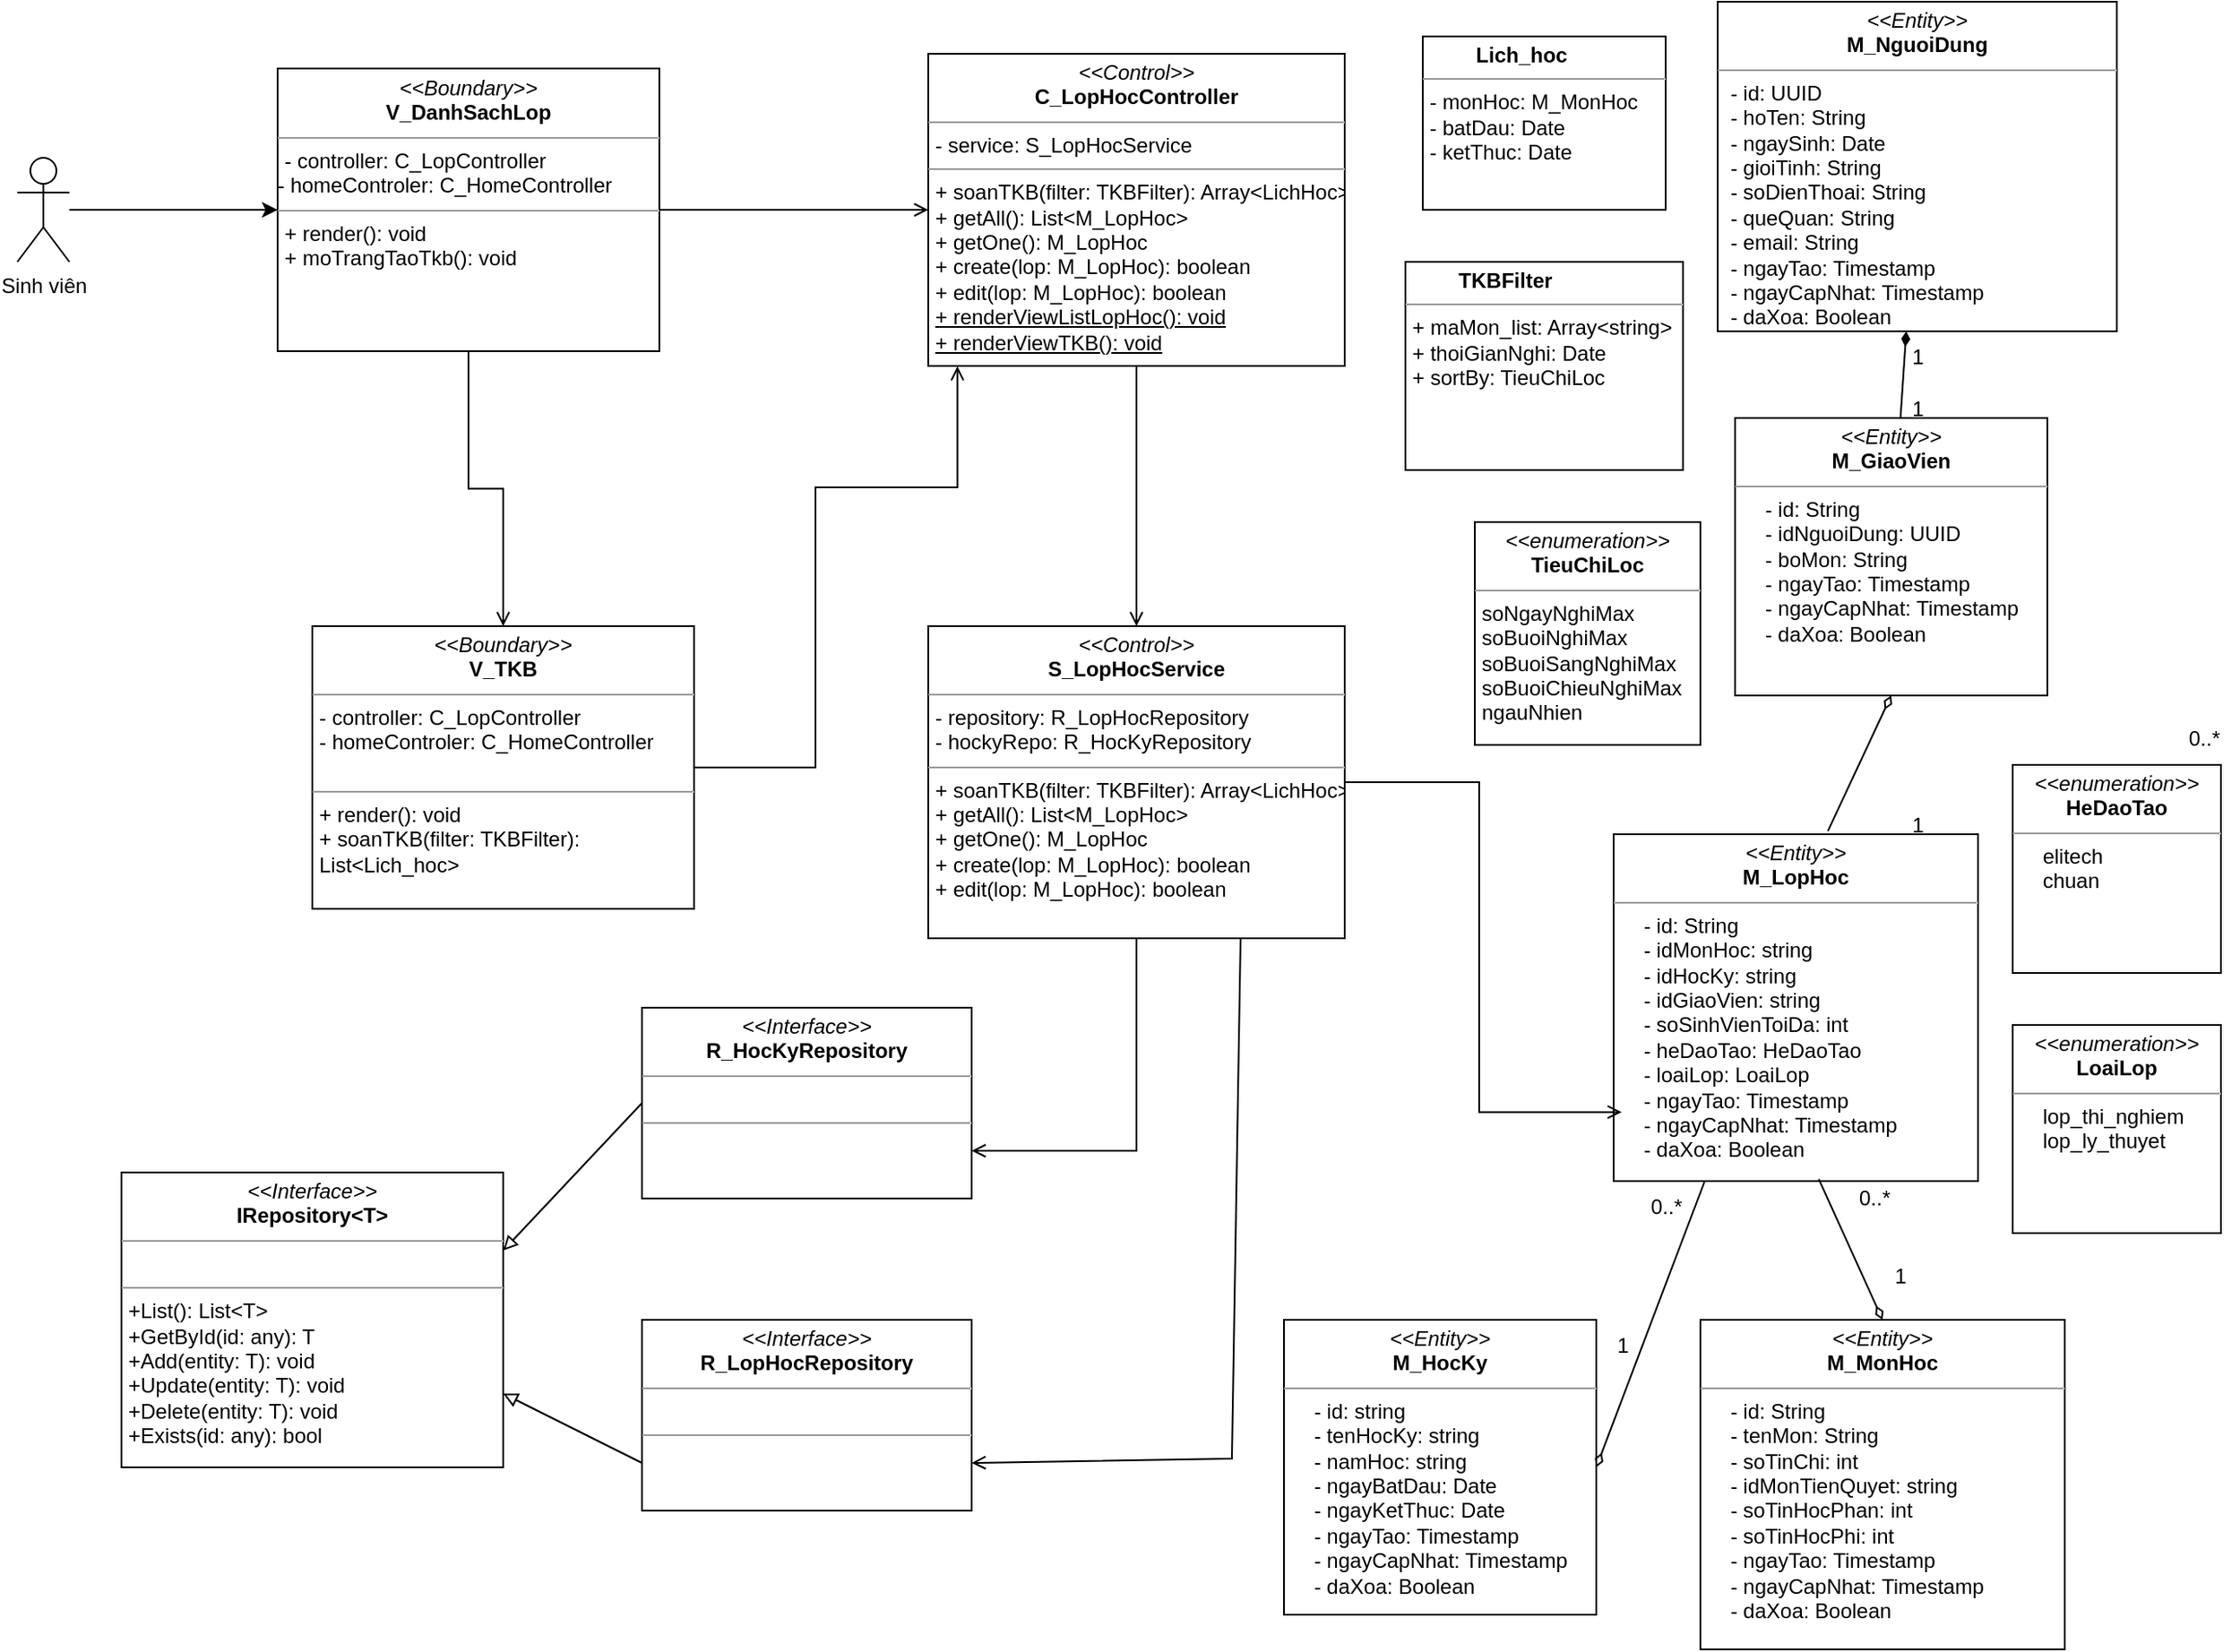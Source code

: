 <mxfile version="27.1.1">
  <diagram name="Page-1" id="c4acf3e9-155e-7222-9cf6-157b1a14988f">
    <mxGraphModel dx="1213" dy="620" grid="1" gridSize="10" guides="1" tooltips="1" connect="1" arrows="1" fold="1" page="1" pageScale="1" pageWidth="850" pageHeight="1100" background="none" math="0" shadow="0">
      <root>
        <mxCell id="0" />
        <mxCell id="1" parent="0" />
        <mxCell id="jC9X_8VFiOm_J3RooqEq-10" value="" style="edgeStyle=orthogonalEdgeStyle;rounded=0;orthogonalLoop=1;jettySize=auto;html=1;" parent="1" source="vxewiHkBcCFbYGl57C8Q-1" target="jC9X_8VFiOm_J3RooqEq-2" edge="1">
          <mxGeometry relative="1" as="geometry" />
        </mxCell>
        <mxCell id="vxewiHkBcCFbYGl57C8Q-1" value="Sinh viên" style="shape=umlActor;verticalLabelPosition=bottom;verticalAlign=top;html=1;outlineConnect=0;" parent="1" vertex="1">
          <mxGeometry x="620" y="130" width="30" height="60" as="geometry" />
        </mxCell>
        <mxCell id="vxewiHkBcCFbYGl57C8Q-9" value="&lt;p style=&quot;margin:0px;margin-top:4px;text-align:center;&quot;&gt;&lt;i&gt;&amp;lt;&amp;lt;Interface&amp;gt;&amp;gt;&lt;/i&gt;&lt;br&gt;&lt;b&gt;IRepository&amp;lt;T&amp;gt;&lt;/b&gt;&lt;/p&gt;&lt;hr size=&quot;1&quot;&gt;&lt;p style=&quot;margin:0px;margin-left:4px;&quot;&gt;&lt;br&gt;&lt;/p&gt;&lt;hr size=&quot;1&quot;&gt;&lt;p style=&quot;margin: 0px 0px 0px 4px;&quot;&gt;+List(): List&amp;lt;T&amp;gt;&amp;nbsp; &amp;nbsp; &amp;nbsp; &amp;nbsp; &amp;nbsp; &amp;nbsp; &amp;nbsp; &amp;nbsp;&lt;/p&gt;&lt;p style=&quot;margin: 0px 0px 0px 4px;&quot;&gt;+GetById(id: any): T&amp;nbsp; &amp;nbsp; &amp;nbsp; &amp;nbsp; &amp;nbsp; &amp;nbsp;&lt;/p&gt;&lt;p style=&quot;margin: 0px 0px 0px 4px;&quot;&gt;+Add(entity: T): void&amp;nbsp; &amp;nbsp; &amp;nbsp; &amp;nbsp; &amp;nbsp;&amp;nbsp;&lt;/p&gt;&lt;p style=&quot;margin: 0px 0px 0px 4px;&quot;&gt;+Update(entity: T): void&amp;nbsp; &amp;nbsp; &amp;nbsp; &amp;nbsp;&lt;/p&gt;&lt;p style=&quot;margin: 0px 0px 0px 4px;&quot;&gt;+Delete(entity: T): void&amp;nbsp; &amp;nbsp; &amp;nbsp; &amp;nbsp;&lt;/p&gt;&lt;p style=&quot;margin: 0px 0px 0px 4px;&quot;&gt;+Exists(id: any): bool&amp;nbsp;&lt;/p&gt;" style="verticalAlign=top;align=left;overflow=fill;fontSize=12;fontFamily=Helvetica;html=1;rounded=0;shadow=0;comic=0;labelBackgroundColor=none;strokeWidth=1" parent="1" vertex="1">
          <mxGeometry x="680" y="715" width="220" height="170" as="geometry" />
        </mxCell>
        <mxCell id="vxewiHkBcCFbYGl57C8Q-16" value="" style="endArrow=block;html=1;rounded=0;exitX=0;exitY=0.75;exitDx=0;exitDy=0;entryX=1;entryY=0.75;entryDx=0;entryDy=0;endFill=0;" parent="1" source="jC9X_8VFiOm_J3RooqEq-8" target="vxewiHkBcCFbYGl57C8Q-9" edge="1">
          <mxGeometry width="50" height="50" relative="1" as="geometry">
            <mxPoint x="1057.72" y="200.18" as="sourcePoint" />
            <mxPoint x="590" y="340" as="targetPoint" />
          </mxGeometry>
        </mxCell>
        <mxCell id="vxewiHkBcCFbYGl57C8Q-18" value="&lt;p style=&quot;margin:0px;margin-top:4px;text-align:center;&quot;&gt;&lt;i&gt;&amp;lt;&amp;lt;Entity&amp;gt;&amp;gt;&lt;/i&gt;&lt;br&gt;&lt;b&gt;M_LopHoc&lt;/b&gt;&lt;/p&gt;&lt;hr size=&quot;1&quot;&gt;&lt;p style=&quot;margin:0px;margin-left:4px;&quot;&gt;&amp;nbsp; &amp;nbsp; - id: String&lt;/p&gt;&lt;p style=&quot;margin:0px;margin-left:4px;&quot;&gt;&amp;nbsp; &amp;nbsp; - idMonHoc: string&lt;/p&gt;&lt;p style=&quot;margin:0px;margin-left:4px;&quot;&gt;&amp;nbsp; &amp;nbsp; - idHocKy: string&lt;/p&gt;&lt;p style=&quot;margin:0px;margin-left:4px;&quot;&gt;&amp;nbsp; &amp;nbsp; - idGiaoVien: string&lt;/p&gt;&lt;p style=&quot;margin:0px;margin-left:4px;&quot;&gt;&amp;nbsp; &amp;nbsp; - soSinhVienToiDa: int&lt;/p&gt;&lt;p style=&quot;margin:0px;margin-left:4px;&quot;&gt;&amp;nbsp; &amp;nbsp; - heDaoTao: HeDaoTao&lt;/p&gt;&lt;p style=&quot;margin:0px;margin-left:4px;&quot;&gt;&amp;nbsp; &amp;nbsp; - loaiLop: LoaiLop&lt;/p&gt;&lt;p style=&quot;margin:0px;margin-left:4px;&quot;&gt;&amp;nbsp; &amp;nbsp; - ngayTao: Timestamp&lt;/p&gt;&lt;p style=&quot;margin:0px;margin-left:4px;&quot;&gt;&amp;nbsp; &amp;nbsp; - ngayCapNhat: Timestamp&lt;/p&gt;&lt;p style=&quot;margin:0px;margin-left:4px;&quot;&gt;&amp;nbsp; &amp;nbsp; - daXoa: Boolean&lt;/p&gt;" style="verticalAlign=top;align=left;overflow=fill;fontSize=12;fontFamily=Helvetica;html=1;rounded=0;shadow=0;comic=0;labelBackgroundColor=none;strokeWidth=1" parent="1" vertex="1">
          <mxGeometry x="1540" y="520" width="210" height="200" as="geometry" />
        </mxCell>
        <mxCell id="vxewiHkBcCFbYGl57C8Q-20" value="&lt;p style=&quot;margin:0px;margin-top:4px;text-align:center;&quot;&gt;&lt;i&gt;&amp;lt;&amp;lt;Entity&amp;gt;&amp;gt;&lt;/i&gt;&lt;br&gt;&lt;b&gt;M_HocKy&lt;/b&gt;&lt;/p&gt;&lt;hr size=&quot;1&quot;&gt;&lt;p style=&quot;margin:0px;margin-left:4px;&quot;&gt;&amp;nbsp; &amp;nbsp; - id: string&lt;/p&gt;&lt;p style=&quot;margin:0px;margin-left:4px;&quot;&gt;&amp;nbsp; &amp;nbsp; - tenHocKy: string&lt;/p&gt;&lt;p style=&quot;margin:0px;margin-left:4px;&quot;&gt;&amp;nbsp; &amp;nbsp; - namHoc: string&lt;/p&gt;&lt;p style=&quot;margin:0px;margin-left:4px;&quot;&gt;&amp;nbsp; &amp;nbsp; - ngayBatDau: Date&lt;/p&gt;&lt;p style=&quot;margin:0px;margin-left:4px;&quot;&gt;&amp;nbsp; &amp;nbsp; - ngayKetThuc: Date&lt;/p&gt;&lt;p style=&quot;margin:0px;margin-left:4px;&quot;&gt;&amp;nbsp; &amp;nbsp; - ngayTao: Timestamp&lt;/p&gt;&lt;p style=&quot;margin:0px;margin-left:4px;&quot;&gt;&amp;nbsp; &amp;nbsp; - ngayCapNhat: Timestamp&lt;/p&gt;&lt;p style=&quot;margin:0px;margin-left:4px;&quot;&gt;&amp;nbsp; &amp;nbsp; - daXoa: Boolean&lt;/p&gt;" style="verticalAlign=top;align=left;overflow=fill;fontSize=12;fontFamily=Helvetica;html=1;rounded=0;shadow=0;comic=0;labelBackgroundColor=none;strokeWidth=1" parent="1" vertex="1">
          <mxGeometry x="1350" y="800" width="180" height="170" as="geometry" />
        </mxCell>
        <mxCell id="vxewiHkBcCFbYGl57C8Q-21" value="&lt;p style=&quot;margin:0px;margin-top:4px;text-align:center;&quot;&gt;&lt;i&gt;&amp;lt;&amp;lt;Entity&amp;gt;&amp;gt;&lt;/i&gt;&lt;br&gt;&lt;b&gt;M_GiaoVien&lt;/b&gt;&lt;/p&gt;&lt;hr size=&quot;1&quot;&gt;&lt;p style=&quot;margin:0px;margin-left:4px;&quot;&gt;&amp;nbsp; &amp;nbsp; - id: String&lt;/p&gt;&lt;p style=&quot;margin:0px;margin-left:4px;&quot;&gt;&amp;nbsp; &amp;nbsp; - idNguoiDung: UUID&lt;/p&gt;&lt;p style=&quot;margin:0px;margin-left:4px;&quot;&gt;&amp;nbsp; &amp;nbsp; - boMon: String&lt;/p&gt;&lt;p style=&quot;margin:0px;margin-left:4px;&quot;&gt;&amp;nbsp; &amp;nbsp; - ngayTao: Timestamp&lt;/p&gt;&lt;p style=&quot;margin:0px;margin-left:4px;&quot;&gt;&amp;nbsp; &amp;nbsp; - ngayCapNhat: Timestamp&lt;/p&gt;&lt;p style=&quot;margin:0px;margin-left:4px;&quot;&gt;&amp;nbsp; &amp;nbsp; - daXoa: Boolean&lt;/p&gt;" style="verticalAlign=top;align=left;overflow=fill;fontSize=12;fontFamily=Helvetica;html=1;rounded=0;shadow=0;comic=0;labelBackgroundColor=none;strokeWidth=1" parent="1" vertex="1">
          <mxGeometry x="1610" y="280" width="180" height="160" as="geometry" />
        </mxCell>
        <mxCell id="vxewiHkBcCFbYGl57C8Q-22" value="&lt;p style=&quot;margin:0px;margin-top:4px;text-align:center;&quot;&gt;&lt;i&gt;&amp;lt;&amp;lt;Entity&amp;gt;&amp;gt;&lt;/i&gt;&lt;br&gt;&lt;b&gt;M_NguoiDung&lt;/b&gt;&lt;/p&gt;&lt;hr size=&quot;1&quot;&gt;&lt;p style=&quot;margin:0px;margin-left:4px;&quot;&gt;&lt;span style=&quot;background-color: transparent;&quot;&gt;&amp;nbsp;- id: UUID&lt;/span&gt;&lt;/p&gt;&lt;p style=&quot;margin:0px;margin-left:4px;&quot;&gt;&amp;nbsp;- hoTen: String&lt;/p&gt;&lt;p style=&quot;margin:0px;margin-left:4px;&quot;&gt;&amp;nbsp;- ngaySinh: Date&lt;/p&gt;&lt;p style=&quot;margin:0px;margin-left:4px;&quot;&gt;&amp;nbsp;- gioiTinh: String&lt;/p&gt;&lt;p style=&quot;margin:0px;margin-left:4px;&quot;&gt;&amp;nbsp;- soDienThoai: String&lt;/p&gt;&lt;p style=&quot;margin:0px;margin-left:4px;&quot;&gt;&amp;nbsp;- queQuan: String&lt;/p&gt;&lt;p style=&quot;margin:0px;margin-left:4px;&quot;&gt;&amp;nbsp;- email: String&lt;/p&gt;&lt;p style=&quot;margin:0px;margin-left:4px;&quot;&gt;&amp;nbsp;- ngayTao: Timestamp&lt;/p&gt;&lt;p style=&quot;margin:0px;margin-left:4px;&quot;&gt;&amp;nbsp;- ngayCapNhat: Timestamp&lt;/p&gt;&lt;p style=&quot;margin:0px;margin-left:4px;&quot;&gt;&amp;nbsp;- daXoa: Boolean&lt;/p&gt;" style="verticalAlign=top;align=left;overflow=fill;fontSize=12;fontFamily=Helvetica;html=1;rounded=0;shadow=0;comic=0;labelBackgroundColor=none;strokeWidth=1" parent="1" vertex="1">
          <mxGeometry x="1600" y="40" width="230" height="190" as="geometry" />
        </mxCell>
        <mxCell id="vxewiHkBcCFbYGl57C8Q-28" value="" style="endArrow=diamondThin;html=1;rounded=0;entryX=0.5;entryY=1;entryDx=0;entryDy=0;endFill=0;exitX=0.588;exitY=-0.009;exitDx=0;exitDy=0;exitPerimeter=0;" parent="1" source="vxewiHkBcCFbYGl57C8Q-18" target="vxewiHkBcCFbYGl57C8Q-21" edge="1">
          <mxGeometry width="50" height="50" relative="1" as="geometry">
            <mxPoint x="1960" y="560" as="sourcePoint" />
            <mxPoint x="2090" y="540" as="targetPoint" />
          </mxGeometry>
        </mxCell>
        <mxCell id="vxewiHkBcCFbYGl57C8Q-32" value="" style="endArrow=diamondThin;html=1;rounded=0;endFill=1;" parent="1" source="vxewiHkBcCFbYGl57C8Q-21" target="vxewiHkBcCFbYGl57C8Q-22" edge="1">
          <mxGeometry width="50" height="50" relative="1" as="geometry">
            <mxPoint x="2069" y="537" as="sourcePoint" />
            <mxPoint x="1910" y="240" as="targetPoint" />
          </mxGeometry>
        </mxCell>
        <mxCell id="vxewiHkBcCFbYGl57C8Q-36" value="&lt;p style=&quot;margin:0px;margin-top:4px;text-align:center;&quot;&gt;&lt;i&gt;&amp;lt;&amp;lt;enumeration&amp;gt;&amp;gt;&lt;/i&gt;&lt;br&gt;&lt;b&gt;LoaiLop&lt;/b&gt;&lt;/p&gt;&lt;hr size=&quot;1&quot;&gt;&lt;p style=&quot;margin:0px;margin-left:4px;&quot;&gt;&amp;nbsp; &amp;nbsp; lop_thi_nghiem&lt;/p&gt;&lt;p style=&quot;margin:0px;margin-left:4px;&quot;&gt;&amp;nbsp; &amp;nbsp; lop_ly_thuyet&lt;/p&gt;" style="verticalAlign=top;align=left;overflow=fill;fontSize=12;fontFamily=Helvetica;html=1;rounded=0;shadow=0;comic=0;labelBackgroundColor=none;strokeWidth=1" parent="1" vertex="1">
          <mxGeometry x="1770" y="630" width="120" height="120" as="geometry" />
        </mxCell>
        <mxCell id="vxewiHkBcCFbYGl57C8Q-37" value="&lt;p style=&quot;margin:0px;margin-top:4px;text-align:center;&quot;&gt;&lt;i&gt;&amp;lt;&amp;lt;enumeration&amp;gt;&amp;gt;&lt;/i&gt;&lt;br&gt;&lt;b&gt;HeDaoTao&lt;/b&gt;&lt;/p&gt;&lt;hr size=&quot;1&quot;&gt;&lt;p style=&quot;margin:0px;margin-left:4px;&quot;&gt;&amp;nbsp; &amp;nbsp; elitech&lt;/p&gt;&lt;p style=&quot;margin:0px;margin-left:4px;&quot;&gt;&amp;nbsp; &amp;nbsp; chuan&lt;/p&gt;" style="verticalAlign=top;align=left;overflow=fill;fontSize=12;fontFamily=Helvetica;html=1;rounded=0;shadow=0;comic=0;labelBackgroundColor=none;strokeWidth=1" parent="1" vertex="1">
          <mxGeometry x="1770" y="480" width="120" height="120" as="geometry" />
        </mxCell>
        <mxCell id="vxewiHkBcCFbYGl57C8Q-45" value="0..*" style="text;html=1;align=center;verticalAlign=middle;resizable=0;points=[];autosize=1;strokeColor=none;fillColor=none;" parent="1" vertex="1">
          <mxGeometry x="1860" y="450" width="40" height="30" as="geometry" />
        </mxCell>
        <mxCell id="vxewiHkBcCFbYGl57C8Q-46" value="1" style="text;html=1;align=center;verticalAlign=middle;resizable=0;points=[];autosize=1;strokeColor=none;fillColor=none;" parent="1" vertex="1">
          <mxGeometry x="1700" y="500" width="30" height="30" as="geometry" />
        </mxCell>
        <mxCell id="vxewiHkBcCFbYGl57C8Q-49" value="1" style="text;html=1;align=center;verticalAlign=middle;resizable=0;points=[];autosize=1;strokeColor=none;fillColor=none;" parent="1" vertex="1">
          <mxGeometry x="1700" y="260" width="30" height="30" as="geometry" />
        </mxCell>
        <mxCell id="vxewiHkBcCFbYGl57C8Q-50" value="1" style="text;html=1;align=center;verticalAlign=middle;resizable=0;points=[];autosize=1;strokeColor=none;fillColor=none;" parent="1" vertex="1">
          <mxGeometry x="1700" y="230" width="30" height="30" as="geometry" />
        </mxCell>
        <mxCell id="vxewiHkBcCFbYGl57C8Q-51" value="&lt;p style=&quot;margin:0px;margin-top:4px;text-align:center;&quot;&gt;&lt;i&gt;&amp;lt;&amp;lt;Entity&amp;gt;&amp;gt;&lt;/i&gt;&lt;br&gt;&lt;b&gt;M_MonHoc&lt;/b&gt;&lt;/p&gt;&lt;hr size=&quot;1&quot;&gt;&lt;p style=&quot;margin:0px;margin-left:4px;&quot;&gt;&amp;nbsp; &amp;nbsp; - id: String&lt;/p&gt;&lt;p style=&quot;margin:0px;margin-left:4px;&quot;&gt;&amp;nbsp; &amp;nbsp; - tenMon: String&lt;/p&gt;&lt;p style=&quot;margin:0px;margin-left:4px;&quot;&gt;&amp;nbsp; &amp;nbsp; - soTinChi: int&lt;/p&gt;&lt;p style=&quot;margin:0px;margin-left:4px;&quot;&gt;&amp;nbsp; &amp;nbsp; - idMonTienQuyet: string&lt;/p&gt;&lt;p style=&quot;margin:0px;margin-left:4px;&quot;&gt;&amp;nbsp; &amp;nbsp; - soTinHocPhan: int&lt;/p&gt;&lt;p style=&quot;margin:0px;margin-left:4px;&quot;&gt;&amp;nbsp; &amp;nbsp; - soTinHocPhi: int&lt;/p&gt;&lt;p style=&quot;margin:0px;margin-left:4px;&quot;&gt;&amp;nbsp; &amp;nbsp; - ngayTao: Timestamp&lt;/p&gt;&lt;p style=&quot;margin:0px;margin-left:4px;&quot;&gt;&amp;nbsp; &amp;nbsp; - ngayCapNhat: Timestamp&lt;/p&gt;&lt;p style=&quot;margin:0px;margin-left:4px;&quot;&gt;&amp;nbsp; &amp;nbsp; - daXoa: Boolean&lt;/p&gt;" style="verticalAlign=top;align=left;overflow=fill;fontSize=12;fontFamily=Helvetica;html=1;rounded=0;shadow=0;comic=0;labelBackgroundColor=none;strokeWidth=1" parent="1" vertex="1">
          <mxGeometry x="1590" y="800" width="210" height="190" as="geometry" />
        </mxCell>
        <mxCell id="vxewiHkBcCFbYGl57C8Q-53" value="" style="endArrow=diamondThin;html=1;rounded=0;entryX=0.5;entryY=0;entryDx=0;entryDy=0;endFill=0;exitX=0.563;exitY=0.994;exitDx=0;exitDy=0;exitPerimeter=0;" parent="1" source="vxewiHkBcCFbYGl57C8Q-18" target="vxewiHkBcCFbYGl57C8Q-51" edge="1">
          <mxGeometry width="50" height="50" relative="1" as="geometry">
            <mxPoint x="1770" y="548" as="sourcePoint" />
            <mxPoint x="1997" y="470" as="targetPoint" />
          </mxGeometry>
        </mxCell>
        <mxCell id="vxewiHkBcCFbYGl57C8Q-54" value="1" style="text;html=1;align=center;verticalAlign=middle;resizable=0;points=[];autosize=1;strokeColor=none;fillColor=none;" parent="1" vertex="1">
          <mxGeometry x="1690" y="760" width="30" height="30" as="geometry" />
        </mxCell>
        <mxCell id="vxewiHkBcCFbYGl57C8Q-55" value="0..*" style="text;html=1;align=center;verticalAlign=middle;resizable=0;points=[];autosize=1;strokeColor=none;fillColor=none;" parent="1" vertex="1">
          <mxGeometry x="1670" y="715" width="40" height="30" as="geometry" />
        </mxCell>
        <mxCell id="vxewiHkBcCFbYGl57C8Q-59" value="" style="endArrow=diamondThin;html=1;rounded=0;entryX=1;entryY=0.5;entryDx=0;entryDy=0;endFill=0;exitX=0.25;exitY=1;exitDx=0;exitDy=0;" parent="1" source="vxewiHkBcCFbYGl57C8Q-18" target="vxewiHkBcCFbYGl57C8Q-20" edge="1">
          <mxGeometry width="50" height="50" relative="1" as="geometry">
            <mxPoint x="1580" y="730" as="sourcePoint" />
            <mxPoint x="2017" y="470" as="targetPoint" />
          </mxGeometry>
        </mxCell>
        <mxCell id="jC9X_8VFiOm_J3RooqEq-11" style="edgeStyle=orthogonalEdgeStyle;rounded=0;orthogonalLoop=1;jettySize=auto;html=1;entryX=0;entryY=0.5;entryDx=0;entryDy=0;endArrow=open;endFill=0;" parent="1" source="jC9X_8VFiOm_J3RooqEq-2" target="jC9X_8VFiOm_J3RooqEq-4" edge="1">
          <mxGeometry relative="1" as="geometry" />
        </mxCell>
        <mxCell id="jC9X_8VFiOm_J3RooqEq-12" style="edgeStyle=orthogonalEdgeStyle;rounded=0;orthogonalLoop=1;jettySize=auto;html=1;entryX=0.5;entryY=0;entryDx=0;entryDy=0;endArrow=open;endFill=0;" parent="1" source="jC9X_8VFiOm_J3RooqEq-2" target="jC9X_8VFiOm_J3RooqEq-3" edge="1">
          <mxGeometry relative="1" as="geometry">
            <mxPoint x="870" y="620" as="targetPoint" />
          </mxGeometry>
        </mxCell>
        <mxCell id="jC9X_8VFiOm_J3RooqEq-2" value="&lt;p style=&quot;margin:0px;margin-top:4px;text-align:center;&quot;&gt;&lt;i&gt;&amp;lt;&amp;lt;Boundary&amp;gt;&amp;gt;&lt;/i&gt;&lt;br&gt;&lt;b&gt;V_DanhSachLop&lt;/b&gt;&lt;/p&gt;&lt;hr size=&quot;1&quot;&gt;&lt;p style=&quot;margin:0px;margin-left:4px;&quot;&gt;&lt;span style=&quot;background-color: transparent; color: light-dark(rgb(0, 0, 0), rgb(255, 255, 255));&quot;&gt;- controller: C_LopController&lt;/span&gt;&lt;/p&gt;- homeControler: C_HomeController&lt;hr size=&quot;1&quot;&gt;&lt;p style=&quot;margin:0px;margin-left:4px;&quot;&gt;+ render(): void&lt;/p&gt;&lt;p style=&quot;margin:0px;margin-left:4px;&quot;&gt;+ moTrangTaoTkb(): void&lt;/p&gt;&lt;p style=&quot;margin:0px;margin-left:4px;&quot;&gt;&lt;br&gt;&lt;/p&gt;" style="verticalAlign=top;align=left;overflow=fill;fontSize=12;fontFamily=Helvetica;html=1;rounded=0;shadow=0;comic=0;labelBackgroundColor=none;strokeWidth=1" parent="1" vertex="1">
          <mxGeometry x="770" y="78.5" width="220" height="163" as="geometry" />
        </mxCell>
        <mxCell id="jC9X_8VFiOm_J3RooqEq-3" value="&lt;p style=&quot;margin:0px;margin-top:4px;text-align:center;&quot;&gt;&lt;i&gt;&amp;lt;&amp;lt;Boundary&amp;gt;&amp;gt;&lt;/i&gt;&lt;br&gt;&lt;b&gt;V_TKB&lt;/b&gt;&lt;/p&gt;&lt;hr size=&quot;1&quot;&gt;&lt;p style=&quot;margin:0px;margin-left:4px;&quot;&gt;&lt;span style=&quot;background-color: transparent; color: light-dark(rgb(0, 0, 0), rgb(255, 255, 255));&quot;&gt;- controller: C_LopController&lt;/span&gt;&lt;/p&gt;&lt;p style=&quot;margin:0px;margin-left:4px;&quot;&gt;- homeControler: C_HomeController&lt;span style=&quot;background-color: transparent; color: light-dark(rgb(0, 0, 0), rgb(255, 255, 255));&quot;&gt;&lt;/span&gt;&lt;/p&gt;&lt;div&gt;&lt;br&gt;&lt;/div&gt;&lt;hr size=&quot;1&quot;&gt;&lt;p style=&quot;margin:0px;margin-left:4px;&quot;&gt;+ render(): void&lt;/p&gt;&lt;p style=&quot;margin:0px;margin-left:4px;&quot;&gt;+ soanTKB(filter: TKBFilter):&amp;nbsp;&lt;/p&gt;&lt;p style=&quot;margin:0px;margin-left:4px;&quot;&gt;List&amp;lt;Lich_hoc&amp;gt;&lt;/p&gt;" style="verticalAlign=top;align=left;overflow=fill;fontSize=12;fontFamily=Helvetica;html=1;rounded=0;shadow=0;comic=0;labelBackgroundColor=none;strokeWidth=1" parent="1" vertex="1">
          <mxGeometry x="790" y="400" width="220" height="163" as="geometry" />
        </mxCell>
        <mxCell id="jC9X_8VFiOm_J3RooqEq-13" style="edgeStyle=orthogonalEdgeStyle;rounded=0;orthogonalLoop=1;jettySize=auto;html=1;entryX=0.5;entryY=0;entryDx=0;entryDy=0;endArrow=open;endFill=0;" parent="1" source="jC9X_8VFiOm_J3RooqEq-4" target="jC9X_8VFiOm_J3RooqEq-9" edge="1">
          <mxGeometry relative="1" as="geometry" />
        </mxCell>
        <mxCell id="jC9X_8VFiOm_J3RooqEq-4" value="&lt;p style=&quot;margin:0px;margin-top:4px;text-align:center;&quot;&gt;&lt;i&gt;&amp;lt;&amp;lt;Control&amp;gt;&amp;gt;&lt;/i&gt;&lt;br&gt;&lt;b&gt;C_LopHocController&lt;/b&gt;&lt;/p&gt;&lt;hr size=&quot;1&quot;&gt;&lt;p style=&quot;margin:0px;margin-left:4px;&quot;&gt;&lt;span style=&quot;background-color: transparent; color: light-dark(rgb(0, 0, 0), rgb(255, 255, 255));&quot;&gt;- service: S_LopHocService&lt;br&gt;&lt;/span&gt;&lt;/p&gt;&lt;hr size=&quot;1&quot;&gt;&lt;p style=&quot;margin:0px;margin-left:4px;&quot;&gt;&lt;span style=&quot;background-color: transparent; color: light-dark(rgb(0, 0, 0), rgb(255, 255, 255));&quot;&gt;+ soanTKB(filter: TKBFilter): Array&amp;lt;LichHoc&amp;gt;&lt;/span&gt;&lt;/p&gt;&lt;p style=&quot;margin:0px;margin-left:4px;&quot;&gt;+ getAll(): List&amp;lt;M_LopHoc&amp;gt;&lt;/p&gt;&lt;p style=&quot;margin:0px;margin-left:4px;&quot;&gt;+ getOne(): M_LopHoc&lt;/p&gt;&lt;p style=&quot;margin:0px;margin-left:4px;&quot;&gt;+ create(lop: M_LopHoc): boolean&lt;/p&gt;&lt;p style=&quot;margin:0px;margin-left:4px;&quot;&gt;+ edit(lop: M_LopHoc): boolean&lt;/p&gt;&lt;p style=&quot;margin:0px;margin-left:4px;&quot;&gt;&lt;u&gt;+ renderViewListLopHoc(): void&lt;/u&gt;&lt;/p&gt;&lt;p style=&quot;margin:0px;margin-left:4px;&quot;&gt;&lt;u&gt;+ renderViewTKB(): void&lt;/u&gt;&lt;/p&gt;" style="verticalAlign=top;align=left;overflow=fill;fontSize=12;fontFamily=Helvetica;html=1;rounded=0;shadow=0;comic=0;labelBackgroundColor=none;strokeWidth=1" parent="1" vertex="1">
          <mxGeometry x="1145" y="70" width="240" height="180" as="geometry" />
        </mxCell>
        <mxCell id="jC9X_8VFiOm_J3RooqEq-7" value="&lt;p style=&quot;margin:0px;margin-top:4px;text-align:center;&quot;&gt;&lt;i&gt;&amp;lt;&amp;lt;Interface&amp;gt;&amp;gt;&lt;/i&gt;&lt;br&gt;&lt;b&gt;R_HocKyRepository&lt;/b&gt;&lt;/p&gt;&lt;hr size=&quot;1&quot;&gt;&lt;p style=&quot;margin:0px;margin-left:4px;&quot;&gt;&lt;br&gt;&lt;/p&gt;&lt;hr size=&quot;1&quot;&gt;&lt;p style=&quot;margin: 0px 0px 0px 4px;&quot;&gt;&lt;br&gt;&lt;/p&gt;" style="verticalAlign=top;align=left;overflow=fill;fontSize=12;fontFamily=Helvetica;html=1;rounded=0;shadow=0;comic=0;labelBackgroundColor=none;strokeWidth=1" parent="1" vertex="1">
          <mxGeometry x="980" y="620" width="190" height="110" as="geometry" />
        </mxCell>
        <mxCell id="jC9X_8VFiOm_J3RooqEq-8" value="&lt;p style=&quot;margin:0px;margin-top:4px;text-align:center;&quot;&gt;&lt;i&gt;&amp;lt;&amp;lt;Interface&amp;gt;&amp;gt;&lt;/i&gt;&lt;br&gt;&lt;b&gt;R_LopHocRepository&lt;/b&gt;&lt;/p&gt;&lt;hr size=&quot;1&quot;&gt;&lt;p style=&quot;margin:0px;margin-left:4px;&quot;&gt;&lt;br&gt;&lt;/p&gt;&lt;hr size=&quot;1&quot;&gt;&lt;p style=&quot;margin: 0px 0px 0px 4px;&quot;&gt;&lt;br&gt;&lt;/p&gt;" style="verticalAlign=top;align=left;overflow=fill;fontSize=12;fontFamily=Helvetica;html=1;rounded=0;shadow=0;comic=0;labelBackgroundColor=none;strokeWidth=1" parent="1" vertex="1">
          <mxGeometry x="980" y="800" width="190" height="110" as="geometry" />
        </mxCell>
        <mxCell id="jC9X_8VFiOm_J3RooqEq-14" style="edgeStyle=orthogonalEdgeStyle;rounded=0;orthogonalLoop=1;jettySize=auto;html=1;entryX=0.022;entryY=0.801;entryDx=0;entryDy=0;entryPerimeter=0;endArrow=open;endFill=0;" parent="1" source="jC9X_8VFiOm_J3RooqEq-9" target="vxewiHkBcCFbYGl57C8Q-18" edge="1">
          <mxGeometry relative="1" as="geometry">
            <mxPoint x="1380" y="680" as="targetPoint" />
          </mxGeometry>
        </mxCell>
        <mxCell id="jC9X_8VFiOm_J3RooqEq-17" style="edgeStyle=orthogonalEdgeStyle;rounded=0;orthogonalLoop=1;jettySize=auto;html=1;entryX=1;entryY=0.75;entryDx=0;entryDy=0;endArrow=open;endFill=0;" parent="1" source="jC9X_8VFiOm_J3RooqEq-9" target="jC9X_8VFiOm_J3RooqEq-7" edge="1">
          <mxGeometry relative="1" as="geometry" />
        </mxCell>
        <mxCell id="jC9X_8VFiOm_J3RooqEq-9" value="&lt;p style=&quot;margin:0px;margin-top:4px;text-align:center;&quot;&gt;&lt;i&gt;&amp;lt;&amp;lt;Control&amp;gt;&amp;gt;&lt;/i&gt;&lt;br&gt;&lt;b&gt;S_LopHocService&lt;/b&gt;&lt;/p&gt;&lt;hr size=&quot;1&quot;&gt;&lt;p style=&quot;margin:0px;margin-left:4px;&quot;&gt;&lt;span style=&quot;background-color: transparent; color: light-dark(rgb(0, 0, 0), rgb(255, 255, 255));&quot;&gt;- repository: R_LopHocRepository&lt;br&gt;&lt;/span&gt;&lt;/p&gt;&lt;p style=&quot;margin:0px;margin-left:4px;&quot;&gt;&lt;span style=&quot;background-color: transparent; color: light-dark(rgb(0, 0, 0), rgb(255, 255, 255));&quot;&gt;- hockyRepo: R_HocKyRepository&lt;/span&gt;&lt;/p&gt;&lt;hr size=&quot;1&quot;&gt;&lt;p style=&quot;margin:0px;margin-left:4px;&quot;&gt;&lt;span style=&quot;background-color: transparent; color: light-dark(rgb(0, 0, 0), rgb(255, 255, 255));&quot;&gt;+ soanTKB(filter: TKBFilter): Array&amp;lt;LichHoc&amp;gt;&lt;/span&gt;&lt;/p&gt;&lt;p style=&quot;margin:0px;margin-left:4px;&quot;&gt;+ getAll(): List&amp;lt;M_LopHoc&amp;gt;&lt;/p&gt;&lt;p style=&quot;margin:0px;margin-left:4px;&quot;&gt;+ getOne(): M_LopHoc&lt;/p&gt;&lt;p style=&quot;margin:0px;margin-left:4px;&quot;&gt;+ create(lop: M_LopHoc): boolean&lt;/p&gt;&lt;p style=&quot;margin:0px;margin-left:4px;&quot;&gt;+ edit(lop: M_LopHoc): boolean&lt;/p&gt;" style="verticalAlign=top;align=left;overflow=fill;fontSize=12;fontFamily=Helvetica;html=1;rounded=0;shadow=0;comic=0;labelBackgroundColor=none;strokeWidth=1" parent="1" vertex="1">
          <mxGeometry x="1145" y="400" width="240" height="180" as="geometry" />
        </mxCell>
        <mxCell id="jC9X_8VFiOm_J3RooqEq-15" style="edgeStyle=orthogonalEdgeStyle;rounded=0;orthogonalLoop=1;jettySize=auto;html=1;entryX=0.07;entryY=1.001;entryDx=0;entryDy=0;entryPerimeter=0;endArrow=open;endFill=0;" parent="1" source="jC9X_8VFiOm_J3RooqEq-3" target="jC9X_8VFiOm_J3RooqEq-4" edge="1">
          <mxGeometry relative="1" as="geometry">
            <mxPoint x="1162" y="240" as="targetPoint" />
            <Array as="points">
              <mxPoint x="1080" y="482" />
              <mxPoint x="1080" y="320" />
              <mxPoint x="1162" y="320" />
            </Array>
          </mxGeometry>
        </mxCell>
        <mxCell id="jC9X_8VFiOm_J3RooqEq-16" value="" style="endArrow=block;html=1;rounded=0;exitX=0;exitY=0.5;exitDx=0;exitDy=0;entryX=1;entryY=0.265;entryDx=0;entryDy=0;endFill=0;entryPerimeter=0;" parent="1" source="jC9X_8VFiOm_J3RooqEq-7" target="vxewiHkBcCFbYGl57C8Q-9" edge="1">
          <mxGeometry width="50" height="50" relative="1" as="geometry">
            <mxPoint x="1030" y="900" as="sourcePoint" />
            <mxPoint x="950" y="860" as="targetPoint" />
          </mxGeometry>
        </mxCell>
        <mxCell id="jC9X_8VFiOm_J3RooqEq-18" value="" style="endArrow=open;html=1;rounded=0;exitX=0.75;exitY=1;exitDx=0;exitDy=0;entryX=1;entryY=0.75;entryDx=0;entryDy=0;endFill=0;" parent="1" source="jC9X_8VFiOm_J3RooqEq-9" target="jC9X_8VFiOm_J3RooqEq-8" edge="1">
          <mxGeometry width="50" height="50" relative="1" as="geometry">
            <mxPoint x="1360" y="560" as="sourcePoint" />
            <mxPoint x="1410" y="510" as="targetPoint" />
            <Array as="points">
              <mxPoint x="1320" y="880" />
            </Array>
          </mxGeometry>
        </mxCell>
        <mxCell id="jC9X_8VFiOm_J3RooqEq-19" value="0..*" style="text;html=1;align=center;verticalAlign=middle;resizable=0;points=[];autosize=1;strokeColor=none;fillColor=none;" parent="1" vertex="1">
          <mxGeometry x="1550" y="720" width="40" height="30" as="geometry" />
        </mxCell>
        <mxCell id="jC9X_8VFiOm_J3RooqEq-20" value="1" style="text;html=1;align=center;verticalAlign=middle;resizable=0;points=[];autosize=1;strokeColor=none;fillColor=none;" parent="1" vertex="1">
          <mxGeometry x="1530" y="800" width="30" height="30" as="geometry" />
        </mxCell>
        <mxCell id="jC9X_8VFiOm_J3RooqEq-21" value="&lt;p style=&quot;margin:0px;margin-top:4px;text-align:center;&quot;&gt;&lt;/p&gt;&lt;p style=&quot;margin:0px;margin-left:4px;&quot;&gt;&lt;span style=&quot;background-color: transparent; color: light-dark(rgb(0, 0, 0), rgb(255, 255, 255));&quot;&gt;&lt;b&gt;&lt;span style=&quot;white-space: pre;&quot;&gt;&#x9;&lt;/span&gt;Lich_hoc&lt;/b&gt;&lt;/span&gt;&lt;/p&gt;&lt;hr size=&quot;1&quot;&gt;&lt;p style=&quot;margin:0px;margin-left:4px;&quot;&gt;- monHoc: M_MonHoc&lt;/p&gt;&lt;p style=&quot;margin:0px;margin-left:4px;&quot;&gt;- batDau: Date&lt;/p&gt;&lt;p style=&quot;margin:0px;margin-left:4px;&quot;&gt;- ketThuc: Date&lt;/p&gt;" style="verticalAlign=top;align=left;overflow=fill;fontSize=12;fontFamily=Helvetica;html=1;rounded=0;shadow=0;comic=0;labelBackgroundColor=none;strokeWidth=1" parent="1" vertex="1">
          <mxGeometry x="1430" y="60" width="140" height="100" as="geometry" />
        </mxCell>
        <mxCell id="jC9X_8VFiOm_J3RooqEq-22" value="&lt;p style=&quot;margin:0px;margin-top:4px;text-align:center;&quot;&gt;&lt;/p&gt;&lt;p style=&quot;margin:0px;margin-left:4px;&quot;&gt;&lt;span style=&quot;background-color: transparent; color: light-dark(rgb(0, 0, 0), rgb(255, 255, 255));&quot;&gt;&lt;b&gt;&lt;span style=&quot;white-space: pre;&quot;&gt;&#x9;&lt;/span&gt;TKBFilter&lt;/b&gt;&lt;/span&gt;&lt;/p&gt;&lt;hr size=&quot;1&quot;&gt;&lt;p style=&quot;margin:0px;margin-left:4px;&quot;&gt;+ maMon_list: Array&amp;lt;string&amp;gt;&lt;/p&gt;&lt;p style=&quot;margin:0px;margin-left:4px;&quot;&gt;+ thoiGianNghi: Date&lt;br&gt;+ sortBy: TieuChiLoc&lt;/p&gt;" style="verticalAlign=top;align=left;overflow=fill;fontSize=12;fontFamily=Helvetica;html=1;rounded=0;shadow=0;comic=0;labelBackgroundColor=none;strokeWidth=1" parent="1" vertex="1">
          <mxGeometry x="1420" y="190" width="160" height="120" as="geometry" />
        </mxCell>
        <mxCell id="jC9X_8VFiOm_J3RooqEq-23" value="&lt;p style=&quot;margin:0px;margin-top:4px;text-align:center;&quot;&gt;&lt;i&gt;&amp;lt;&amp;lt;enumeration&amp;gt;&amp;gt;&lt;/i&gt;&lt;br&gt;&lt;b&gt;TieuChiLoc&lt;/b&gt;&lt;/p&gt;&lt;hr size=&quot;1&quot;&gt;&lt;p style=&quot;margin:0px;margin-left:4px;&quot;&gt;soNgayNghiMax&lt;/p&gt;&lt;p style=&quot;margin:0px;margin-left:4px;&quot;&gt;soBuoiNghiMax&lt;/p&gt;&lt;p style=&quot;margin:0px;margin-left:4px;&quot;&gt;soBuoiSangNghiMax&lt;/p&gt;&lt;p style=&quot;margin:0px;margin-left:4px;&quot;&gt;soBuoiChieuNghiMax&lt;/p&gt;&lt;p style=&quot;margin:0px;margin-left:4px;&quot;&gt;ngauNhien&lt;/p&gt;" style="verticalAlign=top;align=left;overflow=fill;fontSize=12;fontFamily=Helvetica;html=1;rounded=0;shadow=0;comic=0;labelBackgroundColor=none;strokeWidth=1" parent="1" vertex="1">
          <mxGeometry x="1460" y="340" width="130" height="128.5" as="geometry" />
        </mxCell>
      </root>
    </mxGraphModel>
  </diagram>
</mxfile>
